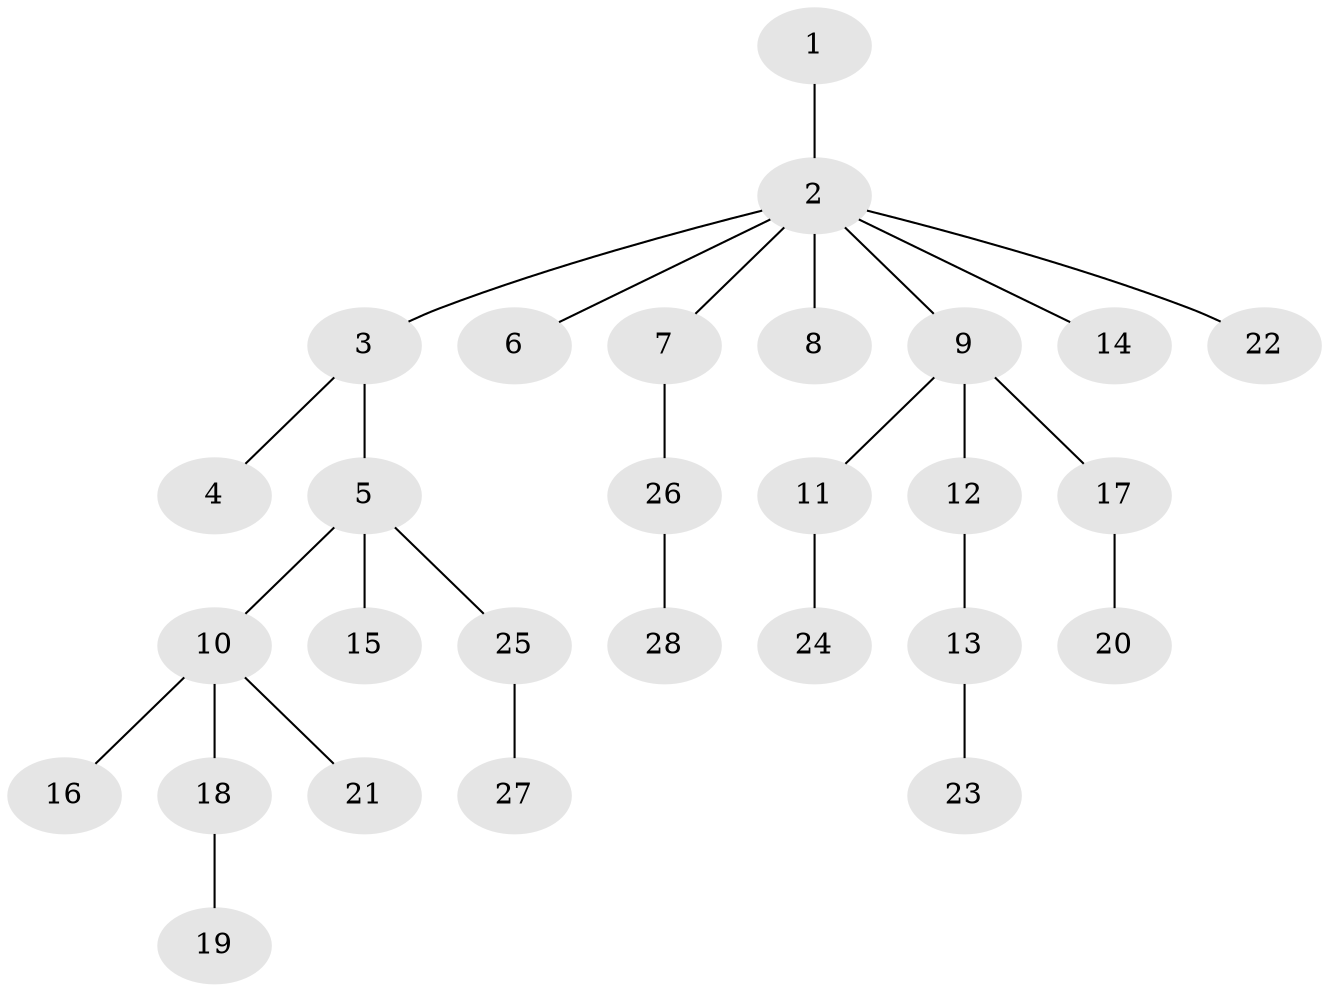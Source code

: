 // original degree distribution, {2: 0.34545454545454546, 3: 0.12727272727272726, 7: 0.01818181818181818, 4: 0.03636363636363636, 1: 0.43636363636363634, 5: 0.03636363636363636}
// Generated by graph-tools (version 1.1) at 2025/37/03/09/25 02:37:09]
// undirected, 28 vertices, 27 edges
graph export_dot {
graph [start="1"]
  node [color=gray90,style=filled];
  1;
  2;
  3;
  4;
  5;
  6;
  7;
  8;
  9;
  10;
  11;
  12;
  13;
  14;
  15;
  16;
  17;
  18;
  19;
  20;
  21;
  22;
  23;
  24;
  25;
  26;
  27;
  28;
  1 -- 2 [weight=1.0];
  2 -- 3 [weight=1.0];
  2 -- 6 [weight=1.0];
  2 -- 7 [weight=1.0];
  2 -- 8 [weight=1.0];
  2 -- 9 [weight=1.0];
  2 -- 14 [weight=1.0];
  2 -- 22 [weight=1.0];
  3 -- 4 [weight=1.0];
  3 -- 5 [weight=1.0];
  5 -- 10 [weight=1.0];
  5 -- 15 [weight=1.0];
  5 -- 25 [weight=1.0];
  7 -- 26 [weight=1.0];
  9 -- 11 [weight=1.0];
  9 -- 12 [weight=1.0];
  9 -- 17 [weight=1.0];
  10 -- 16 [weight=2.0];
  10 -- 18 [weight=1.0];
  10 -- 21 [weight=1.0];
  11 -- 24 [weight=1.0];
  12 -- 13 [weight=1.0];
  13 -- 23 [weight=1.0];
  17 -- 20 [weight=1.0];
  18 -- 19 [weight=1.0];
  25 -- 27 [weight=1.0];
  26 -- 28 [weight=2.0];
}
